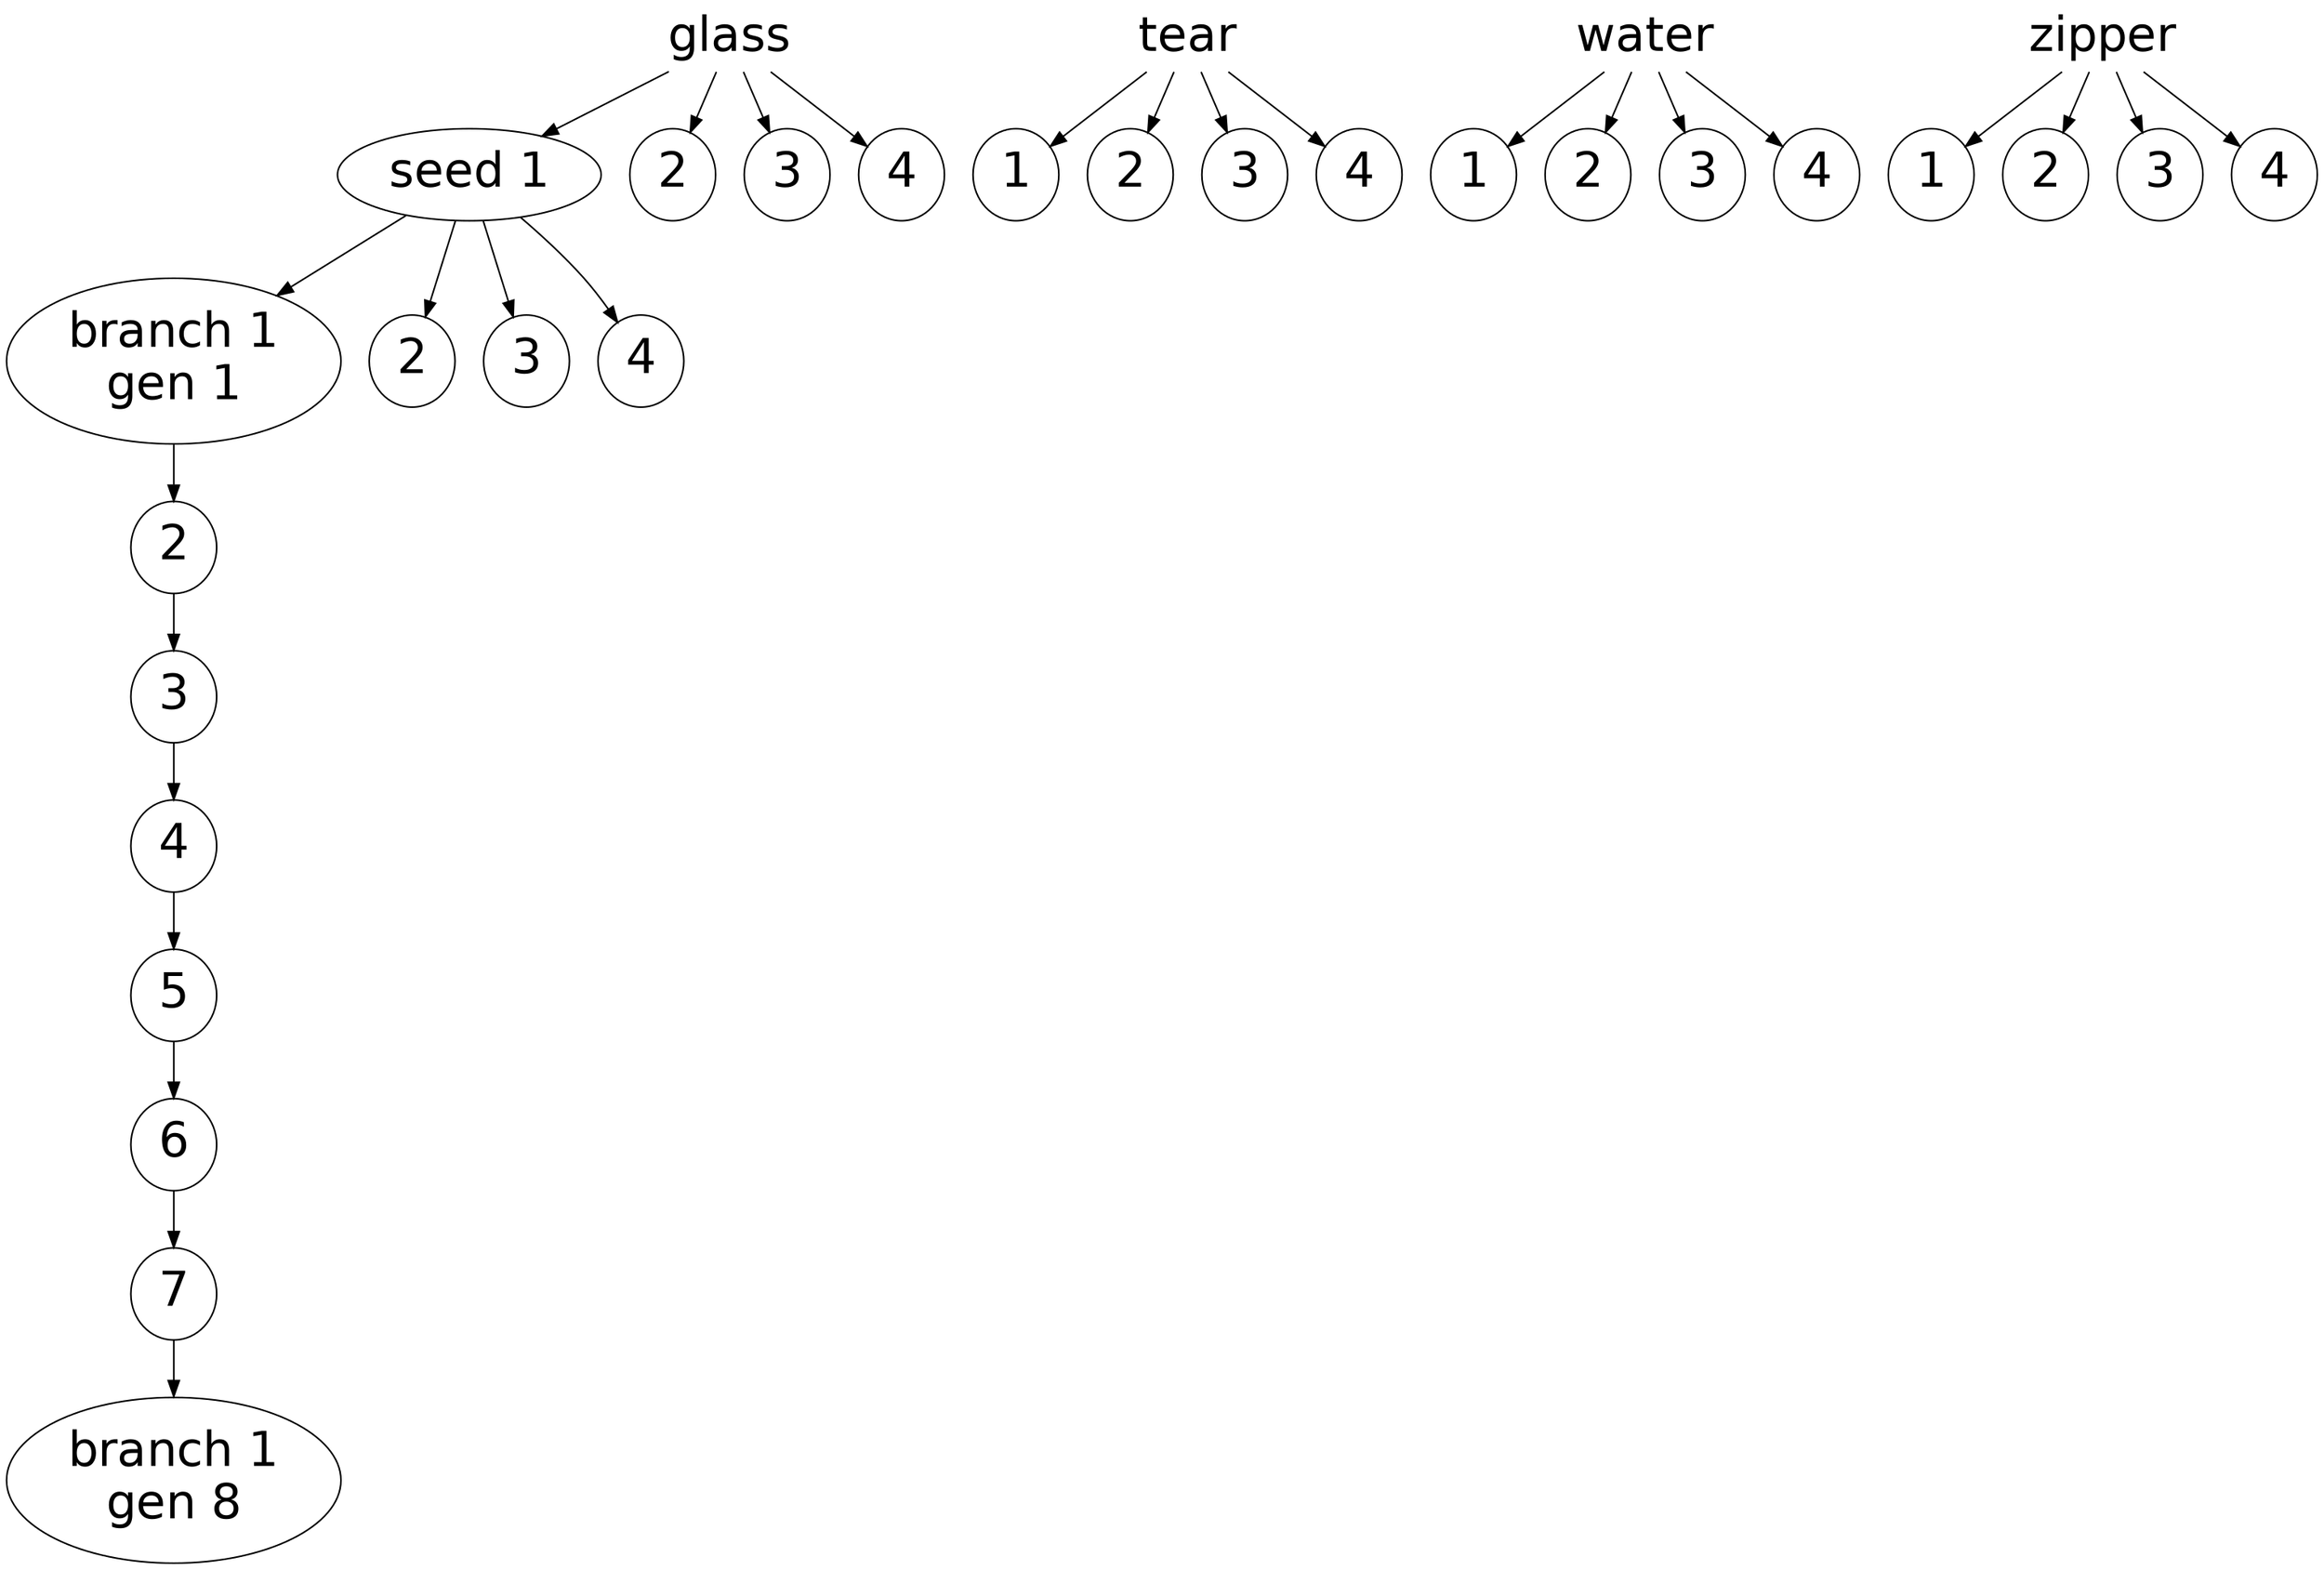 digraph {
  node[fontname="helvetica", fontsize=30];

  glass -> {glass1, glass2, glass3, glass4};
  tear -> {tear1, tear2, tear3, tear4};
  water -> {water1, water2, water3, water4};
  zipper -> {zipper1, zipper2, zipper3, zipper4};
  
  glass[shape="none"];
  tear[shape="none"];
  water[shape="none"];
  zipper[shape="none"];

  glass1[label="seed 1"];
  glass2[label="2"];
  glass3[label="3"];
  glass4[label="4"];

  tear1[label="1"];
  tear2[label="2"];
  tear3[label="3"];
  tear4[label="4"];

  water1[label="1"];
  water2[label="2"];
  water3[label="3"];
  water4[label="4"];

  zipper1[label="1"];
  zipper2[label="2"];
  zipper3[label="3"];
  zipper4[label="4"];

  glass1 -> {subj1, subj2, subj3, subj4};

  subj1[label="branch 1\ngen 1"];
  subj2[label="2"];
  subj3[label="3"];
  subj4[label="4"];
  
  gen2[label="2"];
  gen3[label="3"];
  gen4[label="4"];
  gen5[label="5"];
  gen6[label="6"];
  gen7[label="7"];
  gen8[label="branch 1\ngen 8"];
  
  subj1 -> gen2 -> gen3 -> gen4 -> gen5 -> gen6 -> gen7 -> gen8;
  
}